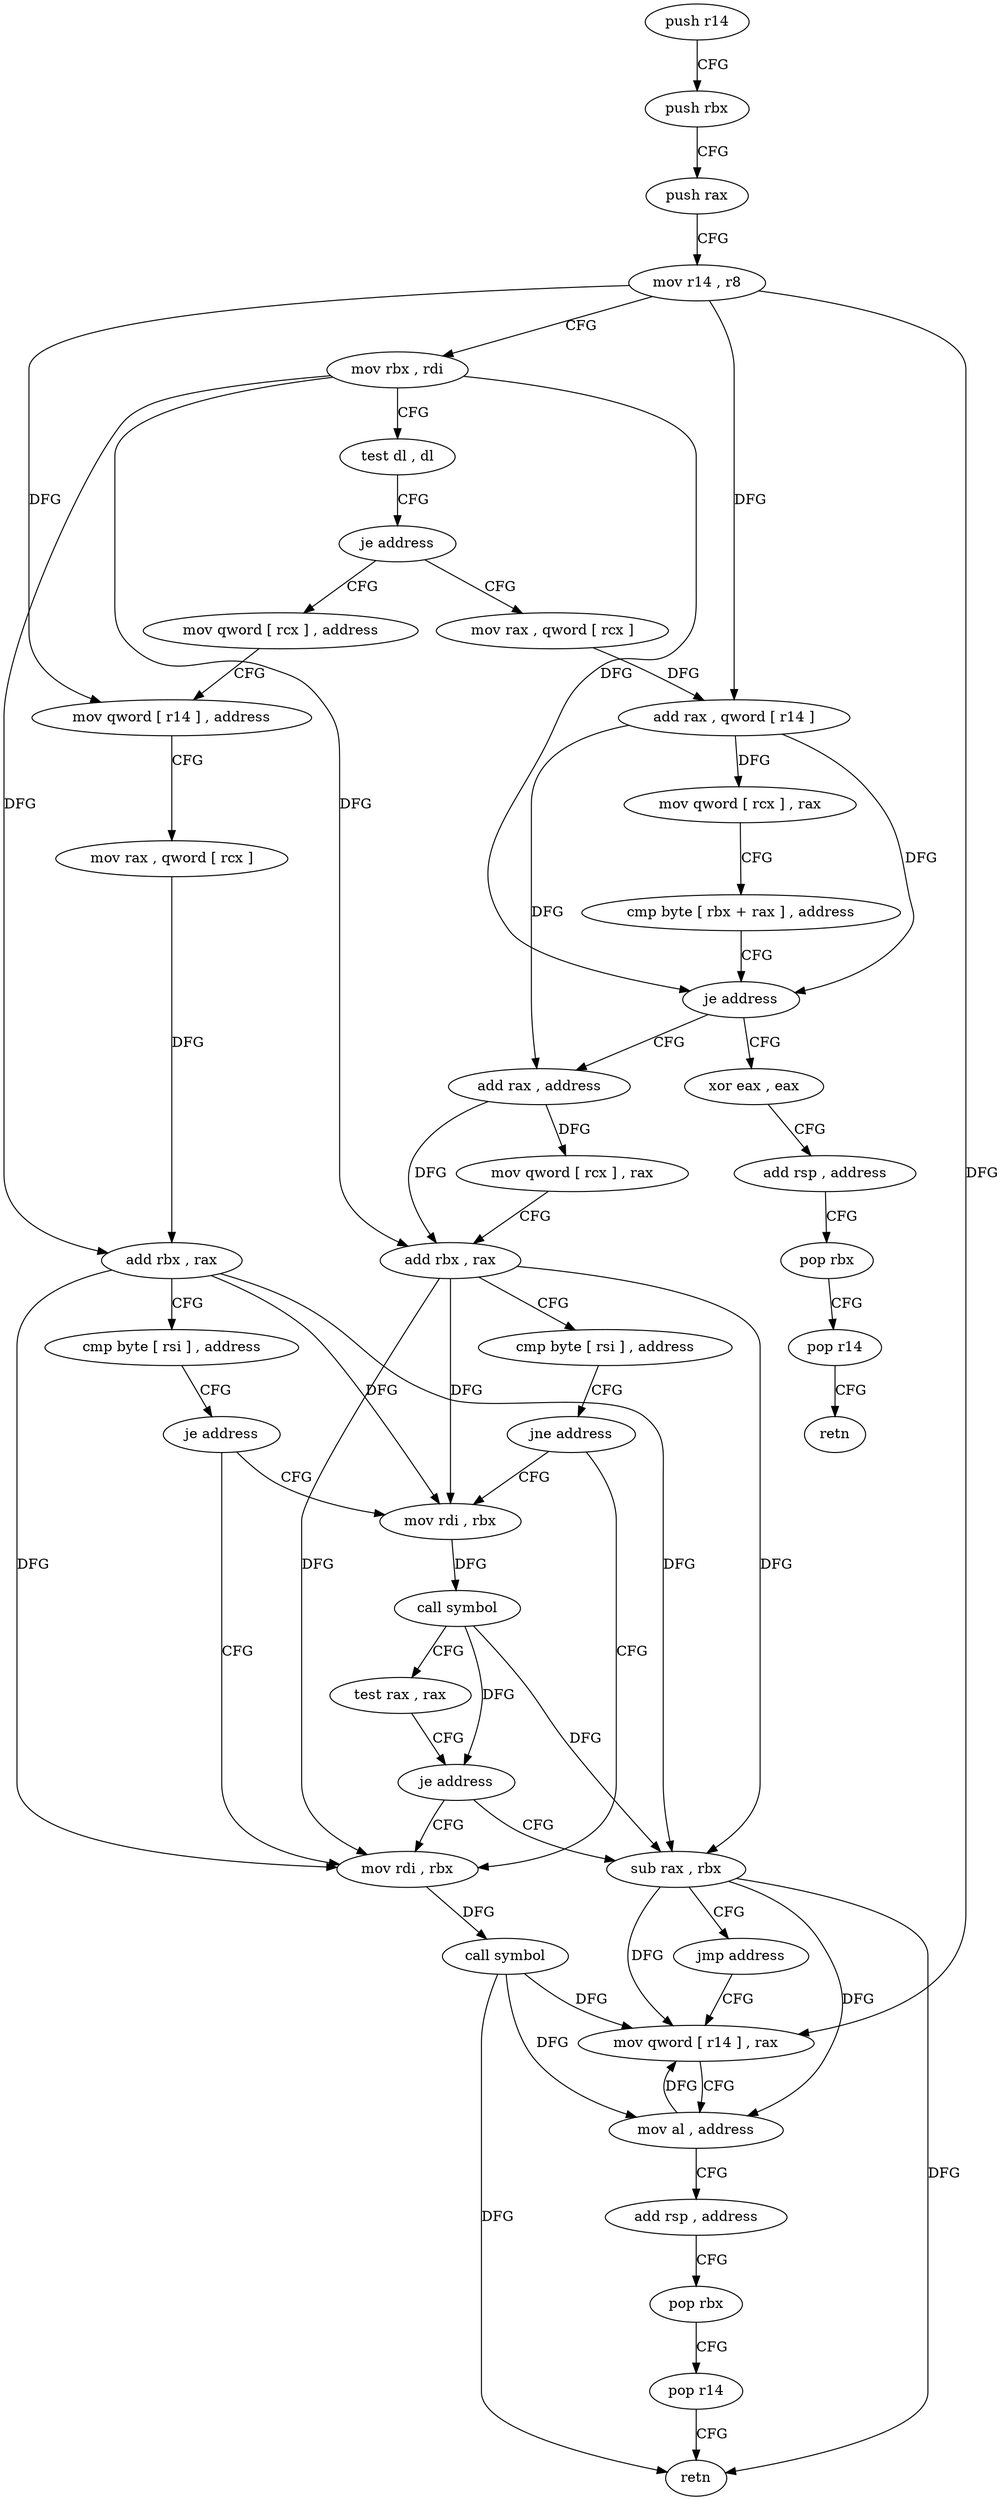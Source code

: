 digraph "func" {
"4267056" [label = "push r14" ]
"4267058" [label = "push rbx" ]
"4267059" [label = "push rax" ]
"4267060" [label = "mov r14 , r8" ]
"4267063" [label = "mov rbx , rdi" ]
"4267066" [label = "test dl , dl" ]
"4267068" [label = "je address" ]
"4267113" [label = "mov rax , qword [ rcx ]" ]
"4267070" [label = "mov qword [ rcx ] , address" ]
"4267116" [label = "add rax , qword [ r14 ]" ]
"4267119" [label = "mov qword [ rcx ] , rax" ]
"4267122" [label = "cmp byte [ rbx + rax ] , address" ]
"4267126" [label = "je address" ]
"4267164" [label = "xor eax , eax" ]
"4267128" [label = "add rax , address" ]
"4267077" [label = "mov qword [ r14 ] , address" ]
"4267084" [label = "mov rax , qword [ rcx ]" ]
"4267087" [label = "add rbx , rax" ]
"4267090" [label = "cmp byte [ rsi ] , address" ]
"4267093" [label = "je address" ]
"4267143" [label = "mov rdi , rbx" ]
"4267095" [label = "mov rdi , rbx" ]
"4267166" [label = "add rsp , address" ]
"4267170" [label = "pop rbx" ]
"4267171" [label = "pop r14" ]
"4267173" [label = "retn" ]
"4267132" [label = "mov qword [ rcx ] , rax" ]
"4267135" [label = "add rbx , rax" ]
"4267138" [label = "cmp byte [ rsi ] , address" ]
"4267141" [label = "jne address" ]
"4267146" [label = "call symbol" ]
"4267151" [label = "mov qword [ r14 ] , rax" ]
"4267098" [label = "call symbol" ]
"4267103" [label = "test rax , rax" ]
"4267106" [label = "je address" ]
"4267108" [label = "sub rax , rbx" ]
"4267111" [label = "jmp address" ]
"4267154" [label = "mov al , address" ]
"4267156" [label = "add rsp , address" ]
"4267160" [label = "pop rbx" ]
"4267161" [label = "pop r14" ]
"4267163" [label = "retn" ]
"4267056" -> "4267058" [ label = "CFG" ]
"4267058" -> "4267059" [ label = "CFG" ]
"4267059" -> "4267060" [ label = "CFG" ]
"4267060" -> "4267063" [ label = "CFG" ]
"4267060" -> "4267116" [ label = "DFG" ]
"4267060" -> "4267077" [ label = "DFG" ]
"4267060" -> "4267151" [ label = "DFG" ]
"4267063" -> "4267066" [ label = "CFG" ]
"4267063" -> "4267126" [ label = "DFG" ]
"4267063" -> "4267087" [ label = "DFG" ]
"4267063" -> "4267135" [ label = "DFG" ]
"4267066" -> "4267068" [ label = "CFG" ]
"4267068" -> "4267113" [ label = "CFG" ]
"4267068" -> "4267070" [ label = "CFG" ]
"4267113" -> "4267116" [ label = "DFG" ]
"4267070" -> "4267077" [ label = "CFG" ]
"4267116" -> "4267119" [ label = "DFG" ]
"4267116" -> "4267126" [ label = "DFG" ]
"4267116" -> "4267128" [ label = "DFG" ]
"4267119" -> "4267122" [ label = "CFG" ]
"4267122" -> "4267126" [ label = "CFG" ]
"4267126" -> "4267164" [ label = "CFG" ]
"4267126" -> "4267128" [ label = "CFG" ]
"4267164" -> "4267166" [ label = "CFG" ]
"4267128" -> "4267132" [ label = "DFG" ]
"4267128" -> "4267135" [ label = "DFG" ]
"4267077" -> "4267084" [ label = "CFG" ]
"4267084" -> "4267087" [ label = "DFG" ]
"4267087" -> "4267090" [ label = "CFG" ]
"4267087" -> "4267143" [ label = "DFG" ]
"4267087" -> "4267095" [ label = "DFG" ]
"4267087" -> "4267108" [ label = "DFG" ]
"4267090" -> "4267093" [ label = "CFG" ]
"4267093" -> "4267143" [ label = "CFG" ]
"4267093" -> "4267095" [ label = "CFG" ]
"4267143" -> "4267146" [ label = "DFG" ]
"4267095" -> "4267098" [ label = "DFG" ]
"4267166" -> "4267170" [ label = "CFG" ]
"4267170" -> "4267171" [ label = "CFG" ]
"4267171" -> "4267173" [ label = "CFG" ]
"4267132" -> "4267135" [ label = "CFG" ]
"4267135" -> "4267138" [ label = "CFG" ]
"4267135" -> "4267143" [ label = "DFG" ]
"4267135" -> "4267095" [ label = "DFG" ]
"4267135" -> "4267108" [ label = "DFG" ]
"4267138" -> "4267141" [ label = "CFG" ]
"4267141" -> "4267095" [ label = "CFG" ]
"4267141" -> "4267143" [ label = "CFG" ]
"4267146" -> "4267151" [ label = "DFG" ]
"4267146" -> "4267154" [ label = "DFG" ]
"4267146" -> "4267163" [ label = "DFG" ]
"4267151" -> "4267154" [ label = "CFG" ]
"4267098" -> "4267103" [ label = "CFG" ]
"4267098" -> "4267106" [ label = "DFG" ]
"4267098" -> "4267108" [ label = "DFG" ]
"4267103" -> "4267106" [ label = "CFG" ]
"4267106" -> "4267143" [ label = "CFG" ]
"4267106" -> "4267108" [ label = "CFG" ]
"4267108" -> "4267111" [ label = "CFG" ]
"4267108" -> "4267151" [ label = "DFG" ]
"4267108" -> "4267154" [ label = "DFG" ]
"4267108" -> "4267163" [ label = "DFG" ]
"4267111" -> "4267151" [ label = "CFG" ]
"4267154" -> "4267156" [ label = "CFG" ]
"4267154" -> "4267151" [ label = "DFG" ]
"4267156" -> "4267160" [ label = "CFG" ]
"4267160" -> "4267161" [ label = "CFG" ]
"4267161" -> "4267163" [ label = "CFG" ]
}
